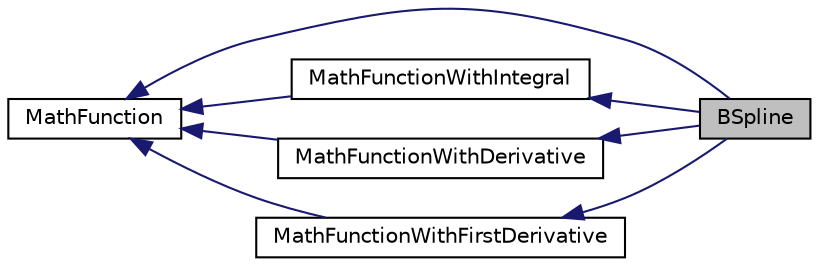 digraph "BSpline"
{
 // INTERACTIVE_SVG=YES
  bgcolor="transparent";
  edge [fontname="Helvetica",fontsize="10",labelfontname="Helvetica",labelfontsize="10"];
  node [fontname="Helvetica",fontsize="10",shape=record];
  rankdir="LR";
  Node0 [label="BSpline",height=0.2,width=0.4,color="black", fillcolor="grey75", style="filled", fontcolor="black"];
  Node1 -> Node0 [dir="back",color="midnightblue",fontsize="10",style="solid",fontname="Helvetica"];
  Node1 [label="MathFunction",height=0.2,width=0.4,color="black",URL="$interfaceumontreal_1_1ssj_1_1functions_1_1MathFunction.html",tooltip="This interface should be implemented by classes which represent univariate mathematical functions..."];
  Node2 -> Node0 [dir="back",color="midnightblue",fontsize="10",style="solid",fontname="Helvetica"];
  Node2 [label="MathFunctionWithIntegral",height=0.2,width=0.4,color="black",URL="$interfaceumontreal_1_1ssj_1_1functions_1_1MathFunctionWithIntegral.html",tooltip="Represents a mathematical function whose integral can be computed by the integral(double,double) method. "];
  Node1 -> Node2 [dir="back",color="midnightblue",fontsize="10",style="solid",fontname="Helvetica"];
  Node3 -> Node0 [dir="back",color="midnightblue",fontsize="10",style="solid",fontname="Helvetica"];
  Node3 [label="MathFunctionWithDerivative",height=0.2,width=0.4,color="black",URL="$interfaceumontreal_1_1ssj_1_1functions_1_1MathFunctionWithDerivative.html",tooltip="Represents a mathematical function whose th derivative can be computed using derivative(double,int). "];
  Node1 -> Node3 [dir="back",color="midnightblue",fontsize="10",style="solid",fontname="Helvetica"];
  Node4 -> Node0 [dir="back",color="midnightblue",fontsize="10",style="solid",fontname="Helvetica"];
  Node4 [label="MathFunctionWithFirstDerivative",height=0.2,width=0.4,color="black",URL="$interfaceumontreal_1_1ssj_1_1functions_1_1MathFunctionWithFirstDerivative.html",tooltip="Represents a mathematical function whose derivative can be computed using derivative(double). "];
  Node1 -> Node4 [dir="back",color="midnightblue",fontsize="10",style="solid",fontname="Helvetica"];
}
